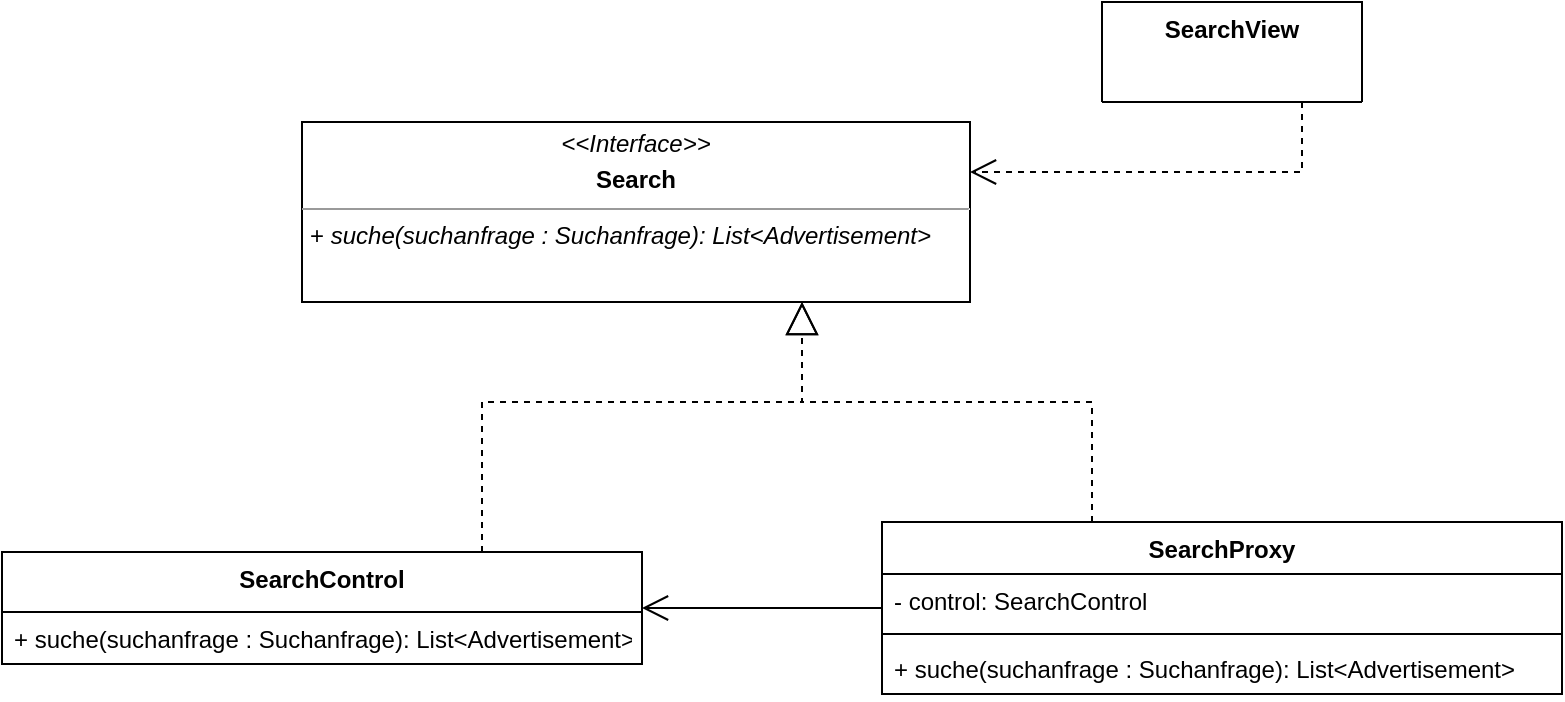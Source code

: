 <mxfile version="19.0.3" type="device"><diagram id="tlTVGxdibWhCTLlwTysb" name="Proxy Pattern"><mxGraphModel dx="1106" dy="997" grid="1" gridSize="10" guides="1" tooltips="1" connect="1" arrows="1" fold="1" page="1" pageScale="1" pageWidth="827" pageHeight="1169" math="0" shadow="0"><root><mxCell id="0"/><mxCell id="1" parent="0"/><mxCell id="ufh3jC3RufzexCzuXJST-1" value="&lt;p style=&quot;margin: 0px ; margin-top: 4px ; text-align: center&quot;&gt;&lt;i&gt;&amp;lt;&amp;lt;Interface&amp;gt;&amp;gt;&lt;/i&gt;&lt;/p&gt;&lt;p style=&quot;margin: 0px ; margin-top: 4px ; text-align: center&quot;&gt;&lt;b&gt;Search&lt;/b&gt;&lt;br&gt;&lt;/p&gt;&lt;hr size=&quot;1&quot;&gt;&lt;p style=&quot;margin: 0px ; margin-left: 4px&quot;&gt;&lt;/p&gt;&lt;p style=&quot;margin: 0px ; margin-left: 4px&quot;&gt;+&lt;i&gt; suche(suchanfrage : Suchanfrage): List&amp;lt;Advertisement&amp;gt;&lt;/i&gt;&amp;nbsp;&lt;br&gt;&lt;br&gt;&lt;/p&gt;" style="verticalAlign=top;align=left;overflow=fill;fontSize=12;fontFamily=Helvetica;html=1;" parent="1" vertex="1"><mxGeometry x="170" y="130" width="334" height="90" as="geometry"/></mxCell><mxCell id="ufh3jC3RufzexCzuXJST-14" style="edgeStyle=orthogonalEdgeStyle;rounded=0;orthogonalLoop=1;jettySize=auto;html=1;endArrow=block;endFill=0;dashed=1;endSize=14;" parent="1" source="ufh3jC3RufzexCzuXJST-2" target="ufh3jC3RufzexCzuXJST-1" edge="1"><mxGeometry relative="1" as="geometry"><Array as="points"><mxPoint x="260" y="270"/><mxPoint x="420" y="270"/></Array></mxGeometry></mxCell><mxCell id="ufh3jC3RufzexCzuXJST-17" style="edgeStyle=orthogonalEdgeStyle;rounded=0;orthogonalLoop=1;jettySize=auto;html=1;endArrow=none;endFill=0;endSize=23;startArrow=open;startFill=0;startSize=11;" parent="1" source="ufh3jC3RufzexCzuXJST-2" target="ufh3jC3RufzexCzuXJST-6" edge="1"><mxGeometry relative="1" as="geometry"/></mxCell><mxCell id="ufh3jC3RufzexCzuXJST-2" value="SearchControl" style="swimlane;fontStyle=1;align=center;verticalAlign=top;childLayout=stackLayout;horizontal=1;startSize=30;horizontalStack=0;resizeParent=1;resizeParentMax=0;resizeLast=0;collapsible=1;marginBottom=0;" parent="1" vertex="1"><mxGeometry x="20" y="345" width="320" height="56" as="geometry"><mxRectangle x="140" y="330" width="120" height="26" as="alternateBounds"/></mxGeometry></mxCell><mxCell id="ufh3jC3RufzexCzuXJST-5" value="+ suche(suchanfrage : Suchanfrage): List&lt;Advertisement&gt; " style="text;strokeColor=none;fillColor=none;align=left;verticalAlign=top;spacingLeft=4;spacingRight=4;overflow=hidden;rotatable=0;points=[[0,0.5],[1,0.5]];portConstraint=eastwest;" parent="ufh3jC3RufzexCzuXJST-2" vertex="1"><mxGeometry y="30" width="320" height="26" as="geometry"/></mxCell><mxCell id="4" style="edgeStyle=orthogonalEdgeStyle;rounded=0;orthogonalLoop=1;jettySize=auto;html=1;dashed=1;endArrow=block;endFill=0;endSize=14;" parent="1" source="ufh3jC3RufzexCzuXJST-6" target="ufh3jC3RufzexCzuXJST-1" edge="1"><mxGeometry relative="1" as="geometry"><Array as="points"><mxPoint x="565" y="270"/><mxPoint x="420" y="270"/></Array></mxGeometry></mxCell><mxCell id="ufh3jC3RufzexCzuXJST-6" value="SearchProxy" style="swimlane;fontStyle=1;align=center;verticalAlign=top;childLayout=stackLayout;horizontal=1;startSize=26;horizontalStack=0;resizeParent=1;resizeParentMax=0;resizeLast=0;collapsible=1;marginBottom=0;" parent="1" vertex="1"><mxGeometry x="460" y="330" width="340" height="86" as="geometry"/></mxCell><mxCell id="ufh3jC3RufzexCzuXJST-7" value="- control: SearchControl" style="text;strokeColor=none;fillColor=none;align=left;verticalAlign=top;spacingLeft=4;spacingRight=4;overflow=hidden;rotatable=0;points=[[0,0.5],[1,0.5]];portConstraint=eastwest;" parent="ufh3jC3RufzexCzuXJST-6" vertex="1"><mxGeometry y="26" width="340" height="26" as="geometry"/></mxCell><mxCell id="ufh3jC3RufzexCzuXJST-8" value="" style="line;strokeWidth=1;fillColor=none;align=left;verticalAlign=middle;spacingTop=-1;spacingLeft=3;spacingRight=3;rotatable=0;labelPosition=right;points=[];portConstraint=eastwest;" parent="ufh3jC3RufzexCzuXJST-6" vertex="1"><mxGeometry y="52" width="340" height="8" as="geometry"/></mxCell><mxCell id="r-qqVkXbQ641Zv2-3ul1-5" value="+ suche(suchanfrage : Suchanfrage): List&lt;Advertisement&gt; " style="text;strokeColor=none;fillColor=none;align=left;verticalAlign=top;spacingLeft=4;spacingRight=4;overflow=hidden;rotatable=0;points=[[0,0.5],[1,0.5]];portConstraint=eastwest;" vertex="1" parent="ufh3jC3RufzexCzuXJST-6"><mxGeometry y="60" width="340" height="26" as="geometry"/></mxCell><mxCell id="ufh3jC3RufzexCzuXJST-16" style="edgeStyle=orthogonalEdgeStyle;rounded=0;orthogonalLoop=1;jettySize=auto;html=1;endArrow=open;endFill=0;endSize=11;dashed=1;" parent="1" source="ufh3jC3RufzexCzuXJST-10" target="ufh3jC3RufzexCzuXJST-1" edge="1"><mxGeometry relative="1" as="geometry"><Array as="points"><mxPoint x="670" y="155"/></Array></mxGeometry></mxCell><mxCell id="ufh3jC3RufzexCzuXJST-10" value="SearchView" style="swimlane;fontStyle=1;align=center;verticalAlign=top;childLayout=stackLayout;horizontal=1;startSize=60;horizontalStack=0;resizeParent=1;resizeParentMax=0;resizeLast=0;collapsible=1;marginBottom=0;" parent="1" vertex="1" collapsed="1"><mxGeometry x="570" y="70" width="130" height="50" as="geometry"><mxRectangle x="80" y="100" width="160" height="60" as="alternateBounds"/></mxGeometry></mxCell><mxCell id="ufh3jC3RufzexCzuXJST-12" value="" style="line;strokeWidth=1;fillColor=none;align=left;verticalAlign=middle;spacingTop=-1;spacingLeft=3;spacingRight=3;rotatable=0;labelPosition=right;points=[];portConstraint=eastwest;" parent="ufh3jC3RufzexCzuXJST-10" vertex="1"><mxGeometry y="50" width="130" height="8" as="geometry"/></mxCell><mxCell id="ufh3jC3RufzexCzuXJST-13" value="+ operation():" style="text;strokeColor=none;fillColor=none;align=left;verticalAlign=top;spacingLeft=4;spacingRight=4;overflow=hidden;rotatable=0;points=[[0,0.5],[1,0.5]];portConstraint=eastwest;" parent="ufh3jC3RufzexCzuXJST-10" vertex="1"><mxGeometry y="58" width="130" height="26" as="geometry"/></mxCell></root></mxGraphModel></diagram></mxfile>